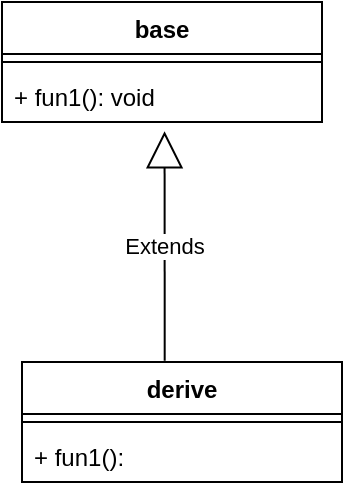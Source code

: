 <mxfile version="16.5.1" type="device"><diagram id="d2rweA3Bp3aOpOlPZvMs" name="第 1 页"><mxGraphModel dx="1022" dy="539" grid="1" gridSize="10" guides="1" tooltips="1" connect="1" arrows="1" fold="1" page="1" pageScale="1" pageWidth="3300" pageHeight="4681" math="0" shadow="0"><root><mxCell id="0"/><mxCell id="1" parent="0"/><mxCell id="NzJm9lubYRKZQHhv6OrZ-1" value="base" style="swimlane;fontStyle=1;align=center;verticalAlign=top;childLayout=stackLayout;horizontal=1;startSize=26;horizontalStack=0;resizeParent=1;resizeParentMax=0;resizeLast=0;collapsible=1;marginBottom=0;" vertex="1" parent="1"><mxGeometry x="360" y="110" width="160" height="60" as="geometry"/></mxCell><mxCell id="NzJm9lubYRKZQHhv6OrZ-3" value="" style="line;strokeWidth=1;fillColor=none;align=left;verticalAlign=middle;spacingTop=-1;spacingLeft=3;spacingRight=3;rotatable=0;labelPosition=right;points=[];portConstraint=eastwest;" vertex="1" parent="NzJm9lubYRKZQHhv6OrZ-1"><mxGeometry y="26" width="160" height="8" as="geometry"/></mxCell><mxCell id="NzJm9lubYRKZQHhv6OrZ-4" value="+ fun1(): void" style="text;strokeColor=none;fillColor=none;align=left;verticalAlign=top;spacingLeft=4;spacingRight=4;overflow=hidden;rotatable=0;points=[[0,0.5],[1,0.5]];portConstraint=eastwest;" vertex="1" parent="NzJm9lubYRKZQHhv6OrZ-1"><mxGeometry y="34" width="160" height="26" as="geometry"/></mxCell><mxCell id="NzJm9lubYRKZQHhv6OrZ-5" value="derive" style="swimlane;fontStyle=1;align=center;verticalAlign=top;childLayout=stackLayout;horizontal=1;startSize=26;horizontalStack=0;resizeParent=1;resizeParentMax=0;resizeLast=0;collapsible=1;marginBottom=0;" vertex="1" parent="1"><mxGeometry x="370" y="290" width="160" height="60" as="geometry"/></mxCell><mxCell id="NzJm9lubYRKZQHhv6OrZ-7" value="" style="line;strokeWidth=1;fillColor=none;align=left;verticalAlign=middle;spacingTop=-1;spacingLeft=3;spacingRight=3;rotatable=0;labelPosition=right;points=[];portConstraint=eastwest;" vertex="1" parent="NzJm9lubYRKZQHhv6OrZ-5"><mxGeometry y="26" width="160" height="8" as="geometry"/></mxCell><mxCell id="NzJm9lubYRKZQHhv6OrZ-8" value="+ fun1(): " style="text;strokeColor=none;fillColor=none;align=left;verticalAlign=top;spacingLeft=4;spacingRight=4;overflow=hidden;rotatable=0;points=[[0,0.5],[1,0.5]];portConstraint=eastwest;" vertex="1" parent="NzJm9lubYRKZQHhv6OrZ-5"><mxGeometry y="34" width="160" height="26" as="geometry"/></mxCell><mxCell id="NzJm9lubYRKZQHhv6OrZ-9" value="Extends" style="endArrow=block;endSize=16;endFill=0;html=1;rounded=0;exitX=0.446;exitY=-0.011;exitDx=0;exitDy=0;exitPerimeter=0;entryX=0.508;entryY=1.179;entryDx=0;entryDy=0;entryPerimeter=0;" edge="1" parent="1" source="NzJm9lubYRKZQHhv6OrZ-5" target="NzJm9lubYRKZQHhv6OrZ-4"><mxGeometry width="160" relative="1" as="geometry"><mxPoint x="440" y="280" as="sourcePoint"/><mxPoint x="600" y="280" as="targetPoint"/></mxGeometry></mxCell></root></mxGraphModel></diagram></mxfile>